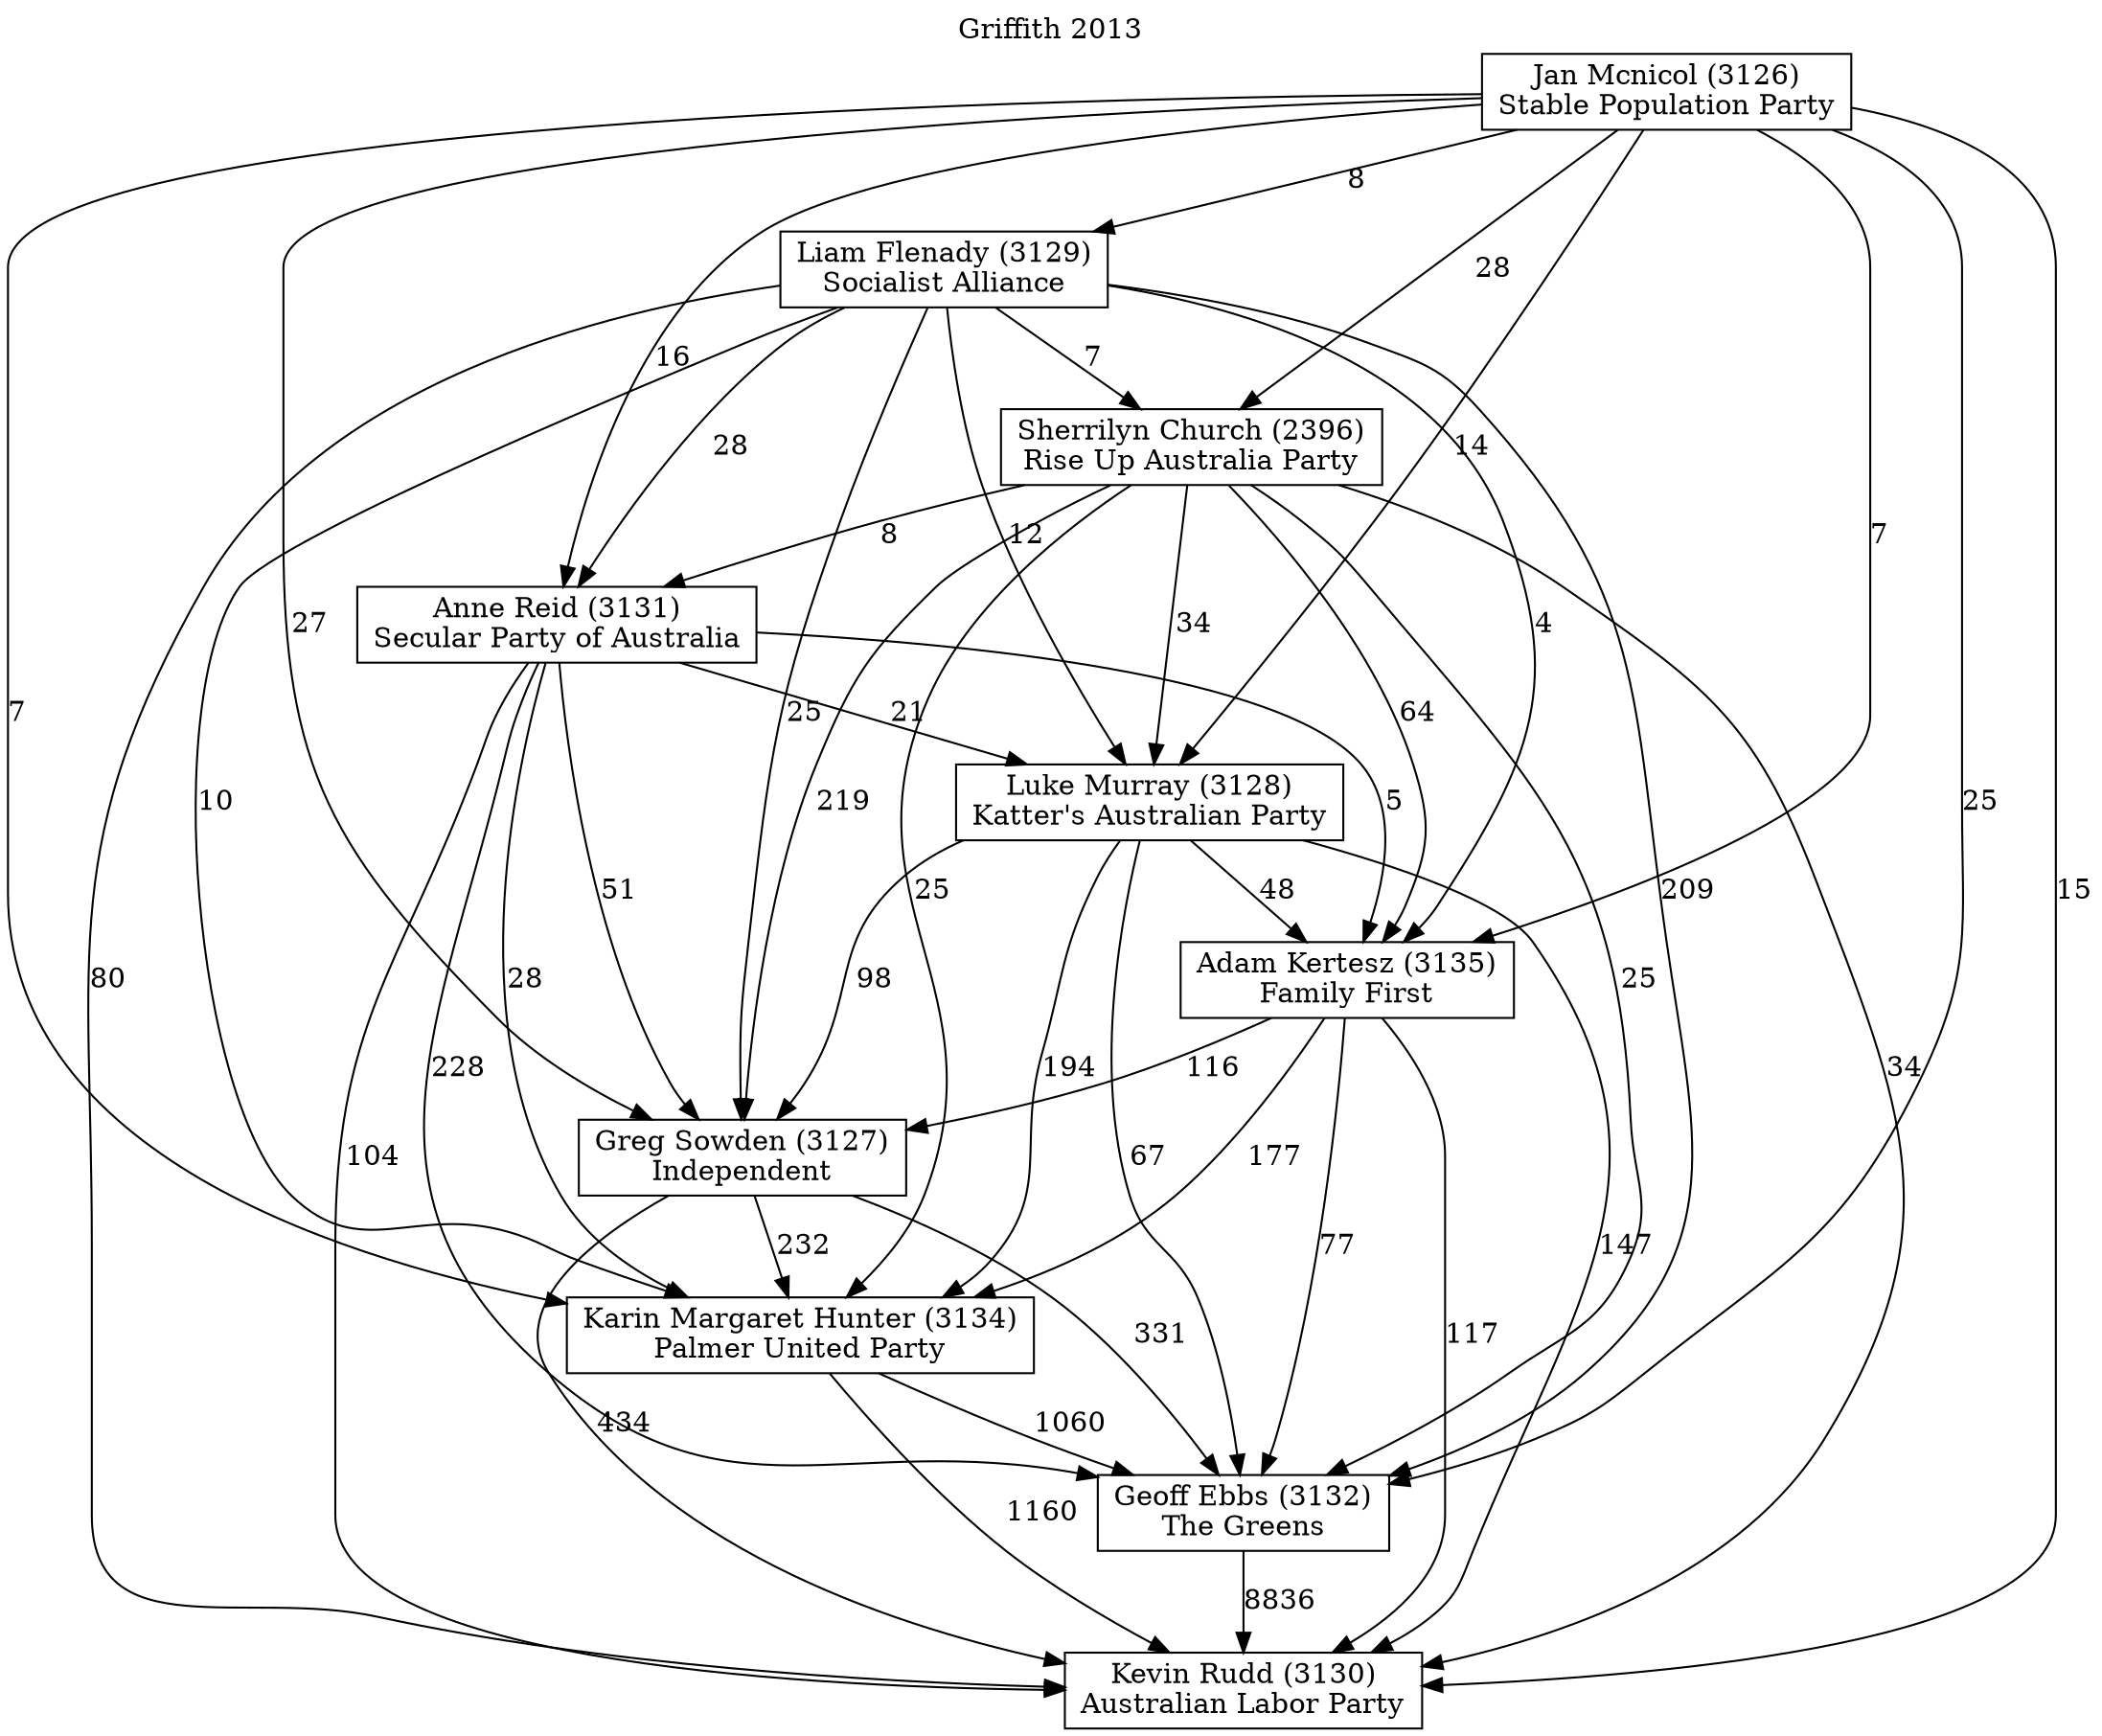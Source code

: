 // House preference flow
digraph "Kevin Rudd (3130)_Griffith_2013" {
	graph [label="Griffith 2013" labelloc=t mclimit=10]
	node [shape=box]
	"Kevin Rudd (3130)" [label="Kevin Rudd (3130)
Australian Labor Party"]
	"Geoff Ebbs (3132)" [label="Geoff Ebbs (3132)
The Greens"]
	"Karin Margaret Hunter (3134)" [label="Karin Margaret Hunter (3134)
Palmer United Party"]
	"Greg Sowden (3127)" [label="Greg Sowden (3127)
Independent"]
	"Adam Kertesz (3135)" [label="Adam Kertesz (3135)
Family First"]
	"Luke Murray (3128)" [label="Luke Murray (3128)
Katter's Australian Party"]
	"Anne Reid (3131)" [label="Anne Reid (3131)
Secular Party of Australia"]
	"Sherrilyn Church (2396)" [label="Sherrilyn Church (2396)
Rise Up Australia Party"]
	"Liam Flenady (3129)" [label="Liam Flenady (3129)
Socialist Alliance"]
	"Jan Mcnicol (3126)" [label="Jan Mcnicol (3126)
Stable Population Party"]
	"Geoff Ebbs (3132)" -> "Kevin Rudd (3130)" [label=8836]
	"Karin Margaret Hunter (3134)" -> "Geoff Ebbs (3132)" [label=1060]
	"Greg Sowden (3127)" -> "Karin Margaret Hunter (3134)" [label=232]
	"Adam Kertesz (3135)" -> "Greg Sowden (3127)" [label=116]
	"Luke Murray (3128)" -> "Adam Kertesz (3135)" [label=48]
	"Anne Reid (3131)" -> "Luke Murray (3128)" [label=21]
	"Sherrilyn Church (2396)" -> "Anne Reid (3131)" [label=8]
	"Liam Flenady (3129)" -> "Sherrilyn Church (2396)" [label=7]
	"Jan Mcnicol (3126)" -> "Liam Flenady (3129)" [label=8]
	"Karin Margaret Hunter (3134)" -> "Kevin Rudd (3130)" [label=1160]
	"Greg Sowden (3127)" -> "Kevin Rudd (3130)" [label=434]
	"Adam Kertesz (3135)" -> "Kevin Rudd (3130)" [label=117]
	"Luke Murray (3128)" -> "Kevin Rudd (3130)" [label=147]
	"Anne Reid (3131)" -> "Kevin Rudd (3130)" [label=104]
	"Sherrilyn Church (2396)" -> "Kevin Rudd (3130)" [label=34]
	"Liam Flenady (3129)" -> "Kevin Rudd (3130)" [label=80]
	"Jan Mcnicol (3126)" -> "Kevin Rudd (3130)" [label=15]
	"Jan Mcnicol (3126)" -> "Sherrilyn Church (2396)" [label=28]
	"Liam Flenady (3129)" -> "Anne Reid (3131)" [label=28]
	"Jan Mcnicol (3126)" -> "Anne Reid (3131)" [label=16]
	"Sherrilyn Church (2396)" -> "Luke Murray (3128)" [label=34]
	"Liam Flenady (3129)" -> "Luke Murray (3128)" [label=12]
	"Jan Mcnicol (3126)" -> "Luke Murray (3128)" [label=14]
	"Anne Reid (3131)" -> "Adam Kertesz (3135)" [label=5]
	"Sherrilyn Church (2396)" -> "Adam Kertesz (3135)" [label=64]
	"Liam Flenady (3129)" -> "Adam Kertesz (3135)" [label=4]
	"Jan Mcnicol (3126)" -> "Adam Kertesz (3135)" [label=7]
	"Luke Murray (3128)" -> "Greg Sowden (3127)" [label=98]
	"Anne Reid (3131)" -> "Greg Sowden (3127)" [label=51]
	"Sherrilyn Church (2396)" -> "Greg Sowden (3127)" [label=219]
	"Liam Flenady (3129)" -> "Greg Sowden (3127)" [label=25]
	"Jan Mcnicol (3126)" -> "Greg Sowden (3127)" [label=27]
	"Adam Kertesz (3135)" -> "Karin Margaret Hunter (3134)" [label=177]
	"Luke Murray (3128)" -> "Karin Margaret Hunter (3134)" [label=194]
	"Anne Reid (3131)" -> "Karin Margaret Hunter (3134)" [label=28]
	"Sherrilyn Church (2396)" -> "Karin Margaret Hunter (3134)" [label=25]
	"Liam Flenady (3129)" -> "Karin Margaret Hunter (3134)" [label=10]
	"Jan Mcnicol (3126)" -> "Karin Margaret Hunter (3134)" [label=7]
	"Greg Sowden (3127)" -> "Geoff Ebbs (3132)" [label=331]
	"Adam Kertesz (3135)" -> "Geoff Ebbs (3132)" [label=77]
	"Luke Murray (3128)" -> "Geoff Ebbs (3132)" [label=67]
	"Anne Reid (3131)" -> "Geoff Ebbs (3132)" [label=228]
	"Sherrilyn Church (2396)" -> "Geoff Ebbs (3132)" [label=25]
	"Liam Flenady (3129)" -> "Geoff Ebbs (3132)" [label=209]
	"Jan Mcnicol (3126)" -> "Geoff Ebbs (3132)" [label=25]
}
